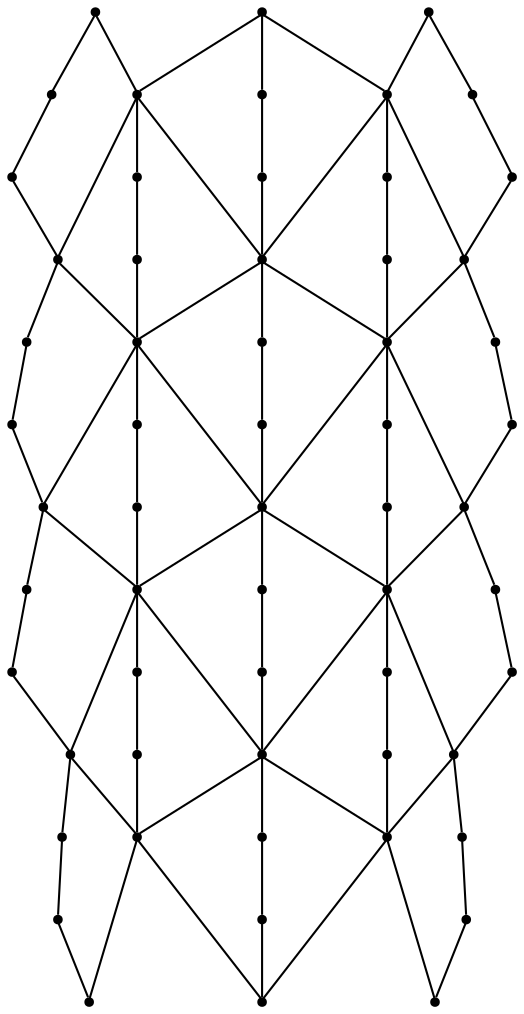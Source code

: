 graph {
  node [shape=point,comment="{\"directed\":false,\"doi\":\"10.4230/LIPIcs.GD.2024.3\",\"figure\":\"2\"}"]

  v0 [pos="1451.368167462695,570.3400101883216"]
  v1 [pos="1328.1968325239757,499.97325131897946"]
  v2 [pos="1451.368167462695,476.5176862227162"]
  v3 [pos="1451.368167462695,429.60649244963736"]
  v4 [pos="1451.368167462695,523.428879995795"]
  v5 [pos="1451.368167462695,711.0735279270056"]
  v6 [pos="1328.1968325239757,640.7067690576636"]
  v7 [pos="1451.368167462695,617.2512039614003"]
  v8 [pos="1451.368167462695,664.1623977344791"]
  v9 [pos="1451.368167462695,851.8070456656897"]
  v10 [pos="1328.1968325239757,781.4402867963477"]
  v11 [pos="1451.368167462695,757.9847217000843"]
  v12 [pos="1451.368167462695,804.8959154731631"]
  v13 [pos="1451.368167462695,898.7182712290445"]
  v14 [pos="1451.368167462695,945.6294332118472"]
  v15 [pos="1451.368167462695,992.5406269849259"]
  v16 [pos="1328.1968325239757,922.1738363253078"]
  v17 [pos="1205.0254975852563,429.60649244963747"]
  v18 [pos="1205.0254975852563,570.3400101883216"]
  v19 [pos="1328.1968325239757,546.8844450920583"]
  v20 [pos="1328.1968325239757,593.795638865137"]
  v21 [pos="1328.1968325239757,687.6179628307424"]
  v22 [pos="1328.1968325239757,734.5291566038211"]
  v23 [pos="1205.0254975852563,711.0735279270056"]
  v24 [pos="1328.1968325239757,828.3514805694264"]
  v25 [pos="1328.1968325239757,875.2626743425052"]
  v26 [pos="1205.0254975852563,851.8070456656897"]
  v27 [pos="1081.8540354549295,499.97325131897946"]
  v28 [pos="1205.0254975852563,476.5176862227162"]
  v29 [pos="1205.0254975852563,523.428879995795"]
  v30 [pos="1205.0254975852563,617.2512039614003"]
  v31 [pos="1205.0254975852563,664.1623977344791"]
  v32 [pos="1081.8540354549295,640.7067690576636"]
  v33 [pos="1081.8540354549295,781.4402867963477"]
  v34 [pos="1205.0254975852563,757.9847217000844"]
  v35 [pos="1205.0254975852563,804.8959154731631"]
  v36 [pos="1205.0254975852563,992.5406269849259"]
  v37 [pos="1081.8540354549295,922.1738363253078"]
  v38 [pos="1205.0254975852563,898.7182712290445"]
  v39 [pos="1205.0254975852563,945.6294332118472"]
  v40 [pos="958.6827005162103,429.60649244963736"]
  v41 [pos="958.6827005162104,570.3400101883216"]
  v42 [pos="1081.8540354549295,546.8844450920583"]
  v43 [pos="1081.8540354549295,593.795638865137"]
  v44 [pos="1081.8540354549295,687.6179628307423"]
  v45 [pos="1081.8540354549295,734.5291566038211"]
  v46 [pos="958.6827005162104,711.0735279270056"]
  v47 [pos="1081.8540354549295,828.3514805694264"]
  v48 [pos="1081.8540354549295,875.2626743425052"]
  v49 [pos="958.6827005162103,851.8070456656897"]
  v50 [pos="958.6827005162103,476.5176862227163"]
  v51 [pos="958.6827005162103,523.428879995795"]
  v52 [pos="958.6827005162104,617.2512039614003"]
  v53 [pos="958.6827005162104,664.1623977344791"]
  v54 [pos="958.6827005162103,757.9847217000844"]
  v55 [pos="958.6827005162104,804.8959154731631"]
  v56 [pos="958.6827005162104,898.7182712290445"]
  v57 [pos="958.6827005162104,945.6294332118472"]
  v58 [pos="958.6827005162103,992.5406269849259"]

  v0 -- v1 [id="-1",pos="1451.368167462695,570.3400101883216 1328.1968325239757,499.97325131897946 1328.1968325239757,499.97325131897946 1328.1968325239757,499.97325131897946"]
  v2 -- v3 [id="-2",pos="1451.368167462695,476.5176862227162 1451.368167462695,429.60649244963736 1451.368167462695,429.60649244963736 1451.368167462695,429.60649244963736"]
  v4 -- v2 [id="-3",pos="1451.368167462695,523.428879995795 1451.368167462695,476.5176862227162 1451.368167462695,476.5176862227162 1451.368167462695,476.5176862227162"]
  v0 -- v4 [id="-4",pos="1451.368167462695,570.3400101883216 1451.368167462695,523.428879995795 1451.368167462695,523.428879995795 1451.368167462695,523.428879995795"]
  v49 -- v33 [id="-5",pos="958.6827005162103,851.8070456656897 1081.8540354549295,781.4402867963477 1081.8540354549295,781.4402867963477 1081.8540354549295,781.4402867963477"]
  v58 -- v37 [id="-6",pos="958.6827005162103,992.5406269849259 1081.8540354549295,922.1738363253078 1081.8540354549295,922.1738363253078 1081.8540354549295,922.1738363253078"]
  v58 -- v57 [id="-7",pos="958.6827005162103,992.5406269849259 958.6827005162104,945.6294332118472 958.6827005162104,945.6294332118472 958.6827005162104,945.6294332118472"]
  v57 -- v56 [id="-8",pos="958.6827005162104,945.6294332118472 958.6827005162104,898.7182712290445 958.6827005162104,898.7182712290445 958.6827005162104,898.7182712290445"]
  v56 -- v49 [id="-9",pos="958.6827005162104,898.7182712290445 958.6827005162103,851.8070456656897 958.6827005162103,851.8070456656897 958.6827005162103,851.8070456656897"]
  v49 -- v55 [id="-10",pos="958.6827005162103,851.8070456656897 958.6827005162104,804.8959154731631 958.6827005162104,804.8959154731631 958.6827005162104,804.8959154731631"]
  v55 -- v54 [id="-11",pos="958.6827005162104,804.8959154731631 958.6827005162103,757.9847217000844 958.6827005162103,757.9847217000844 958.6827005162103,757.9847217000844"]
  v54 -- v46 [id="-12",pos="958.6827005162103,757.9847217000844 958.6827005162104,711.0735279270056 958.6827005162104,711.0735279270056 958.6827005162104,711.0735279270056"]
  v46 -- v32 [id="-13",pos="958.6827005162104,711.0735279270056 1081.8540354549295,640.7067690576636 1081.8540354549295,640.7067690576636 1081.8540354549295,640.7067690576636"]
  v46 -- v53 [id="-14",pos="958.6827005162104,711.0735279270056 958.6827005162104,664.1623977344791 958.6827005162104,664.1623977344791 958.6827005162104,664.1623977344791"]
  v53 -- v52 [id="-15",pos="958.6827005162104,664.1623977344791 958.6827005162104,617.2512039614003 958.6827005162104,617.2512039614003 958.6827005162104,617.2512039614003"]
  v52 -- v41 [id="-16",pos="958.6827005162104,617.2512039614003 958.6827005162104,570.3400101883216 958.6827005162104,570.3400101883216 958.6827005162104,570.3400101883216"]
  v41 -- v27 [id="-17",pos="958.6827005162104,570.3400101883216 1081.8540354549295,499.97325131897946 1081.8540354549295,499.97325131897946 1081.8540354549295,499.97325131897946"]
  v41 -- v51 [id="-18",pos="958.6827005162104,570.3400101883216 958.6827005162103,523.428879995795 958.6827005162103,523.428879995795 958.6827005162103,523.428879995795"]
  v51 -- v50 [id="-19",pos="958.6827005162103,523.428879995795 958.6827005162103,476.5176862227163 958.6827005162103,476.5176862227163 958.6827005162103,476.5176862227163"]
  v50 -- v40 [id="-20",pos="958.6827005162103,476.5176862227163 958.6827005162103,429.60649244963736 958.6827005162103,429.60649244963736 958.6827005162103,429.60649244963736"]
  v37 -- v49 [id="-21",pos="1081.8540354549295,922.1738363253078 958.6827005162103,851.8070456656897 958.6827005162103,851.8070456656897 958.6827005162103,851.8070456656897"]
  v37 -- v48 [id="-22",pos="1081.8540354549295,922.1738363253078 1081.8540354549295,875.2626743425052 1081.8540354549295,875.2626743425052 1081.8540354549295,875.2626743425052"]
  v48 -- v47 [id="-23",pos="1081.8540354549295,875.2626743425052 1081.8540354549295,828.3514805694264 1081.8540354549295,828.3514805694264 1081.8540354549295,828.3514805694264"]
  v47 -- v33 [id="-24",pos="1081.8540354549295,828.3514805694264 1081.8540354549295,781.4402867963477 1081.8540354549295,781.4402867963477 1081.8540354549295,781.4402867963477"]
  v37 -- v26 [id="-25",pos="1081.8540354549295,922.1738363253078 1205.0254975852563,851.8070456656897 1205.0254975852563,851.8070456656897 1205.0254975852563,851.8070456656897"]
  v33 -- v46 [id="-26",pos="1081.8540354549295,781.4402867963477 958.6827005162104,711.0735279270056 958.6827005162104,711.0735279270056 958.6827005162104,711.0735279270056"]
  v33 -- v23 [id="-27",pos="1081.8540354549295,781.4402867963477 1205.0254975852563,711.0735279270056 1205.0254975852563,711.0735279270056 1205.0254975852563,711.0735279270056"]
  v33 -- v45 [id="-28",pos="1081.8540354549295,781.4402867963477 1081.8540354549295,734.5291566038211 1081.8540354549295,734.5291566038211 1081.8540354549295,734.5291566038211"]
  v45 -- v44 [id="-29",pos="1081.8540354549295,734.5291566038211 1081.8540354549295,687.6179628307423 1081.8540354549295,687.6179628307423 1081.8540354549295,687.6179628307423"]
  v44 -- v32 [id="-30",pos="1081.8540354549295,687.6179628307423 1081.8540354549295,640.7067690576636 1081.8540354549295,640.7067690576636 1081.8540354549295,640.7067690576636"]
  v32 -- v43 [id="-31",pos="1081.8540354549295,640.7067690576636 1081.8540354549295,593.795638865137 1081.8540354549295,593.795638865137 1081.8540354549295,593.795638865137"]
  v43 -- v42 [id="-32",pos="1081.8540354549295,593.795638865137 1081.8540354549295,546.8844450920583 1081.8540354549295,546.8844450920583 1081.8540354549295,546.8844450920583"]
  v42 -- v27 [id="-33",pos="1081.8540354549295,546.8844450920583 1081.8540354549295,499.97325131897946 1081.8540354549295,499.97325131897946 1081.8540354549295,499.97325131897946"]
  v32 -- v41 [id="-34",pos="1081.8540354549295,640.7067690576636 958.6827005162104,570.3400101883216 958.6827005162104,570.3400101883216 958.6827005162104,570.3400101883216"]
  v32 -- v18 [id="-35",pos="1081.8540354549295,640.7067690576636 1205.0254975852563,570.3400101883216 1205.0254975852563,570.3400101883216 1205.0254975852563,570.3400101883216"]
  v27 -- v40 [id="-36",pos="1081.8540354549295,499.97325131897946 958.6827005162103,429.60649244963736 958.6827005162103,429.60649244963736 958.6827005162103,429.60649244963736"]
  v27 -- v17 [id="-37",pos="1081.8540354549295,499.97325131897946 1205.0254975852563,429.60649244963747 1205.0254975852563,429.60649244963747 1205.0254975852563,429.60649244963747"]
  v36 -- v16 [id="-38",pos="1205.0254975852563,992.5406269849259 1328.1968325239757,922.1738363253078 1328.1968325239757,922.1738363253078 1328.1968325239757,922.1738363253078"]
  v36 -- v39 [id="-39",pos="1205.0254975852563,992.5406269849259 1205.0254975852563,945.6294332118472 1205.0254975852563,945.6294332118472 1205.0254975852563,945.6294332118472"]
  v39 -- v38 [id="-40",pos="1205.0254975852563,945.6294332118472 1205.0254975852563,898.7182712290445 1205.0254975852563,898.7182712290445 1205.0254975852563,898.7182712290445"]
  v38 -- v26 [id="-41",pos="1205.0254975852563,898.7182712290445 1205.0254975852563,851.8070456656897 1205.0254975852563,851.8070456656897 1205.0254975852563,851.8070456656897"]
  v36 -- v37 [id="-42",pos="1205.0254975852563,992.5406269849259 1081.8540354549295,922.1738363253078 1081.8540354549295,922.1738363253078 1081.8540354549295,922.1738363253078"]
  v26 -- v10 [id="-43",pos="1205.0254975852563,851.8070456656897 1328.1968325239757,781.4402867963477 1328.1968325239757,781.4402867963477 1328.1968325239757,781.4402867963477"]
  v26 -- v35 [id="-44",pos="1205.0254975852563,851.8070456656897 1205.0254975852563,804.8959154731631 1205.0254975852563,804.8959154731631 1205.0254975852563,804.8959154731631"]
  v35 -- v34 [id="-45",pos="1205.0254975852563,804.8959154731631 1205.0254975852563,757.9847217000844 1205.0254975852563,757.9847217000844 1205.0254975852563,757.9847217000844"]
  v34 -- v23 [id="-46",pos="1205.0254975852563,757.9847217000844 1205.0254975852563,711.0735279270056 1205.0254975852563,711.0735279270056 1205.0254975852563,711.0735279270056"]
  v26 -- v33 [id="-47",pos="1205.0254975852563,851.8070456656897 1081.8540354549295,781.4402867963477 1081.8540354549295,781.4402867963477 1081.8540354549295,781.4402867963477"]
  v23 -- v32 [id="-48",pos="1205.0254975852563,711.0735279270056 1081.8540354549295,640.7067690576636 1081.8540354549295,640.7067690576636 1081.8540354549295,640.7067690576636"]
  v23 -- v31 [id="-49",pos="1205.0254975852563,711.0735279270056 1205.0254975852563,664.1623977344791 1205.0254975852563,664.1623977344791 1205.0254975852563,664.1623977344791"]
  v31 -- v30 [id="-50",pos="1205.0254975852563,664.1623977344791 1205.0254975852563,617.2512039614003 1205.0254975852563,617.2512039614003 1205.0254975852563,617.2512039614003"]
  v30 -- v18 [id="-51",pos="1205.0254975852563,617.2512039614003 1205.0254975852563,570.3400101883216 1205.0254975852563,570.3400101883216 1205.0254975852563,570.3400101883216"]
  v23 -- v6 [id="-52",pos="1205.0254975852563,711.0735279270056 1328.1968325239757,640.7067690576636 1328.1968325239757,640.7067690576636 1328.1968325239757,640.7067690576636"]
  v18 -- v29 [id="-53",pos="1205.0254975852563,570.3400101883216 1205.0254975852563,523.428879995795 1205.0254975852563,523.428879995795 1205.0254975852563,523.428879995795"]
  v29 -- v28 [id="-54",pos="1205.0254975852563,523.428879995795 1205.0254975852563,476.5176862227162 1205.0254975852563,476.5176862227162 1205.0254975852563,476.5176862227162"]
  v28 -- v17 [id="-55",pos="1205.0254975852563,476.5176862227162 1205.0254975852563,429.60649244963747 1205.0254975852563,429.60649244963747 1205.0254975852563,429.60649244963747"]
  v18 -- v27 [id="-56",pos="1205.0254975852563,570.3400101883216 1081.8540354549295,499.97325131897946 1081.8540354549295,499.97325131897946 1081.8540354549295,499.97325131897946"]
  v18 -- v1 [id="-57",pos="1205.0254975852563,570.3400101883216 1328.1968325239757,499.97325131897946 1328.1968325239757,499.97325131897946 1328.1968325239757,499.97325131897946"]
  v16 -- v26 [id="-58",pos="1328.1968325239757,922.1738363253078 1205.0254975852563,851.8070456656897 1205.0254975852563,851.8070456656897 1205.0254975852563,851.8070456656897"]
  v16 -- v25 [id="-59",pos="1328.1968325239757,922.1738363253078 1328.1968325239757,875.2626743425052 1328.1968325239757,875.2626743425052 1328.1968325239757,875.2626743425052"]
  v25 -- v24 [id="-60",pos="1328.1968325239757,875.2626743425052 1328.1968325239757,828.3514805694264 1328.1968325239757,828.3514805694264 1328.1968325239757,828.3514805694264"]
  v24 -- v10 [id="-61",pos="1328.1968325239757,828.3514805694264 1328.1968325239757,781.4402867963477 1328.1968325239757,781.4402867963477 1328.1968325239757,781.4402867963477"]
  v16 -- v9 [id="-62",pos="1328.1968325239757,922.1738363253078 1451.368167462695,851.8070456656897 1451.368167462695,851.8070456656897 1451.368167462695,851.8070456656897"]
  v10 -- v23 [id="-63",pos="1328.1968325239757,781.4402867963477 1205.0254975852563,711.0735279270056 1205.0254975852563,711.0735279270056 1205.0254975852563,711.0735279270056"]
  v10 -- v22 [id="-64",pos="1328.1968325239757,781.4402867963477 1328.1968325239757,734.5291566038211 1328.1968325239757,734.5291566038211 1328.1968325239757,734.5291566038211"]
  v22 -- v21 [id="-65",pos="1328.1968325239757,734.5291566038211 1328.1968325239757,687.6179628307424 1328.1968325239757,687.6179628307424 1328.1968325239757,687.6179628307424"]
  v21 -- v6 [id="-66",pos="1328.1968325239757,687.6179628307424 1328.1968325239757,640.7067690576636 1328.1968325239757,640.7067690576636 1328.1968325239757,640.7067690576636"]
  v10 -- v5 [id="-67",pos="1328.1968325239757,781.4402867963477 1451.368167462695,711.0735279270056 1451.368167462695,711.0735279270056 1451.368167462695,711.0735279270056"]
  v6 -- v20 [id="-68",pos="1328.1968325239757,640.7067690576636 1328.1968325239757,593.795638865137 1328.1968325239757,593.795638865137 1328.1968325239757,593.795638865137"]
  v20 -- v19 [id="-69",pos="1328.1968325239757,593.795638865137 1328.1968325239757,546.8844450920583 1328.1968325239757,546.8844450920583 1328.1968325239757,546.8844450920583"]
  v19 -- v1 [id="-70",pos="1328.1968325239757,546.8844450920583 1328.1968325239757,499.97325131897946 1328.1968325239757,499.97325131897946 1328.1968325239757,499.97325131897946"]
  v6 -- v0 [id="-71",pos="1328.1968325239757,640.7067690576636 1451.368167462695,570.3400101883216 1451.368167462695,570.3400101883216 1451.368167462695,570.3400101883216"]
  v6 -- v18 [id="-72",pos="1328.1968325239757,640.7067690576636 1205.0254975852563,570.3400101883216 1205.0254975852563,570.3400101883216 1205.0254975852563,570.3400101883216"]
  v1 -- v3 [id="-73",pos="1328.1968325239757,499.97325131897946 1451.368167462695,429.60649244963736 1451.368167462695,429.60649244963736 1451.368167462695,429.60649244963736"]
  v1 -- v17 [id="-74",pos="1328.1968325239757,499.97325131897946 1205.0254975852563,429.60649244963747 1205.0254975852563,429.60649244963747 1205.0254975852563,429.60649244963747"]
  v15 -- v16 [id="-75",pos="1451.368167462695,992.5406269849259 1328.1968325239757,922.1738363253078 1328.1968325239757,922.1738363253078 1328.1968325239757,922.1738363253078"]
  v15 -- v14 [id="-76",pos="1451.368167462695,992.5406269849259 1451.368167462695,945.6294332118472 1451.368167462695,945.6294332118472 1451.368167462695,945.6294332118472"]
  v14 -- v13 [id="-77",pos="1451.368167462695,945.6294332118472 1451.368167462695,898.7182712290445 1451.368167462695,898.7182712290445 1451.368167462695,898.7182712290445"]
  v13 -- v9 [id="-78",pos="1451.368167462695,898.7182712290445 1451.368167462695,851.8070456656897 1451.368167462695,851.8070456656897 1451.368167462695,851.8070456656897"]
  v9 -- v12 [id="-79",pos="1451.368167462695,851.8070456656897 1451.368167462695,804.8959154731631 1451.368167462695,804.8959154731631 1451.368167462695,804.8959154731631"]
  v12 -- v11 [id="-80",pos="1451.368167462695,804.8959154731631 1451.368167462695,757.9847217000843 1451.368167462695,757.9847217000843 1451.368167462695,757.9847217000843"]
  v11 -- v5 [id="-81",pos="1451.368167462695,757.9847217000843 1451.368167462695,711.0735279270056 1451.368167462695,711.0735279270056 1451.368167462695,711.0735279270056"]
  v9 -- v10 [id="-82",pos="1451.368167462695,851.8070456656897 1328.1968325239757,781.4402867963477 1328.1968325239757,781.4402867963477 1328.1968325239757,781.4402867963477"]
  v5 -- v8 [id="-83",pos="1451.368167462695,711.0735279270056 1451.368167462695,664.1623977344791 1451.368167462695,664.1623977344791 1451.368167462695,664.1623977344791"]
  v8 -- v7 [id="-84",pos="1451.368167462695,664.1623977344791 1451.368167462695,617.2512039614003 1451.368167462695,617.2512039614003 1451.368167462695,617.2512039614003"]
  v7 -- v0 [id="-85",pos="1451.368167462695,617.2512039614003 1451.368167462695,570.3400101883216 1451.368167462695,570.3400101883216 1451.368167462695,570.3400101883216"]
  v5 -- v6 [id="-86",pos="1451.368167462695,711.0735279270056 1328.1968325239757,640.7067690576636 1328.1968325239757,640.7067690576636 1328.1968325239757,640.7067690576636"]
}